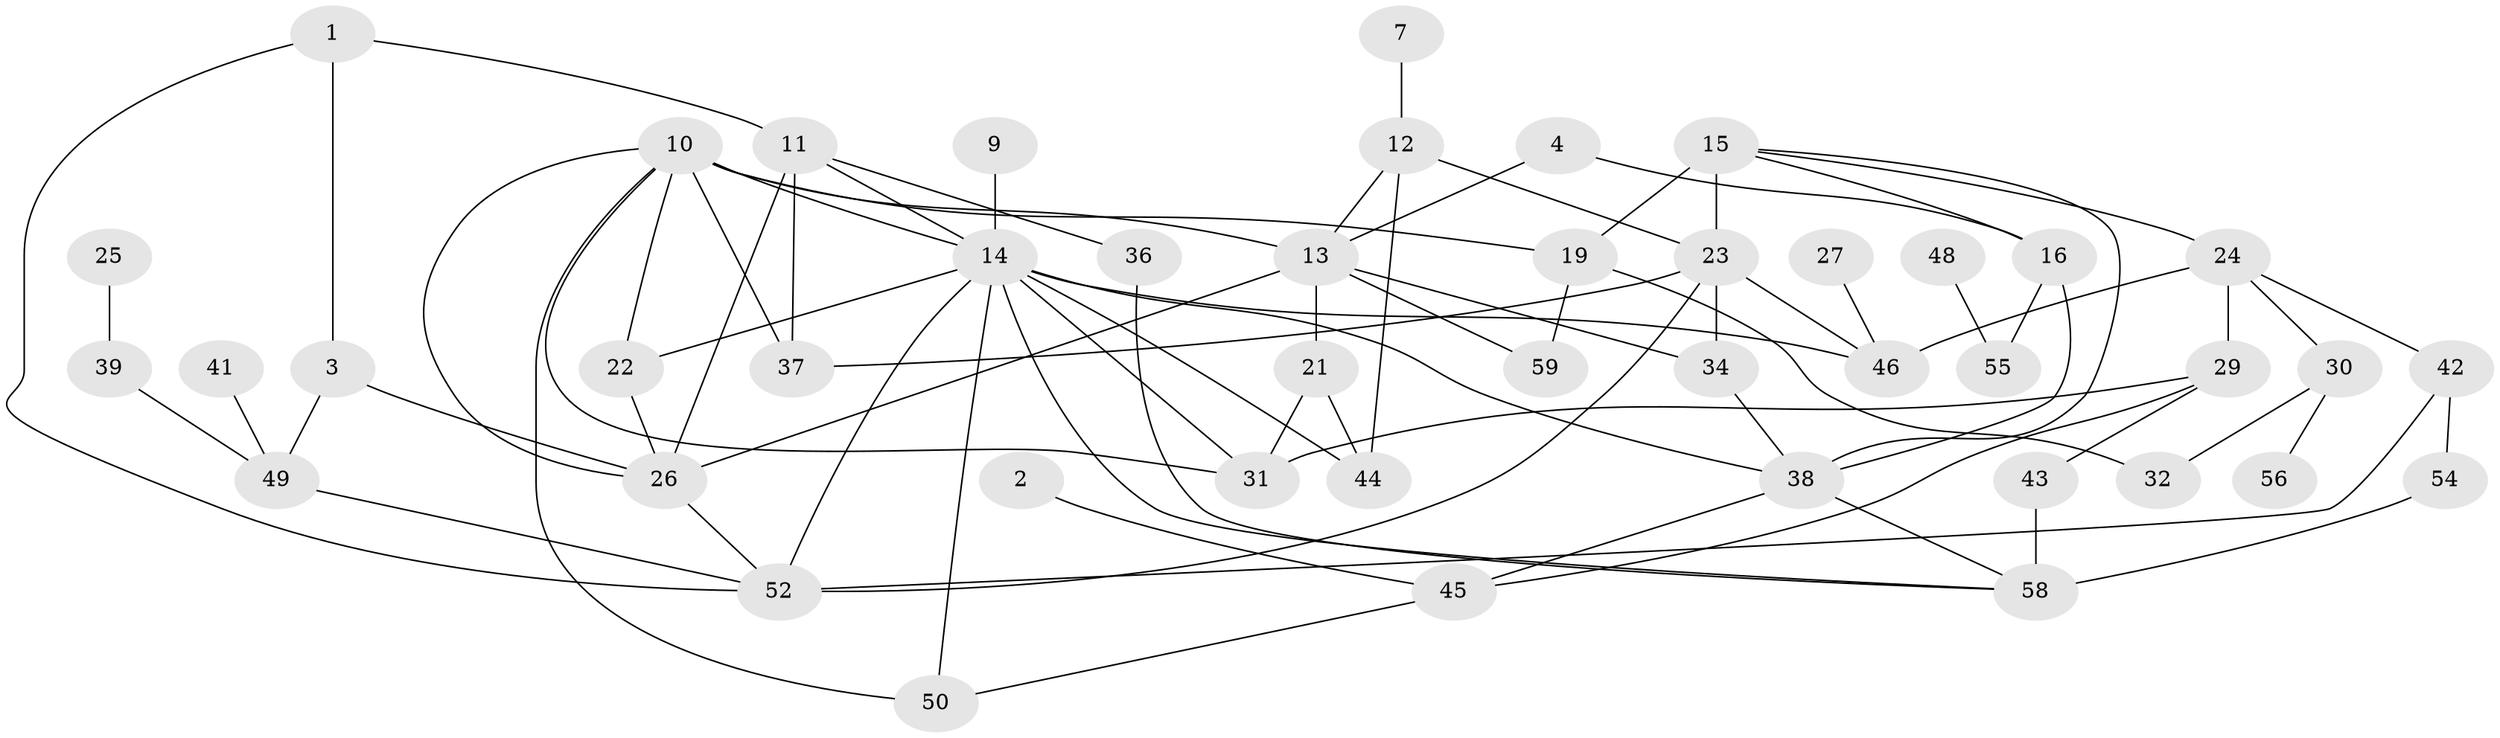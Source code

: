 // original degree distribution, {2: 0.25, 1: 0.24166666666666667, 3: 0.16666666666666666, 0: 0.1, 6: 0.025, 4: 0.15, 5: 0.05, 7: 0.008333333333333333, 8: 0.008333333333333333}
// Generated by graph-tools (version 1.1) at 2025/33/03/09/25 02:33:47]
// undirected, 45 vertices, 78 edges
graph export_dot {
graph [start="1"]
  node [color=gray90,style=filled];
  1;
  2;
  3;
  4;
  7;
  9;
  10;
  11;
  12;
  13;
  14;
  15;
  16;
  19;
  21;
  22;
  23;
  24;
  25;
  26;
  27;
  29;
  30;
  31;
  32;
  34;
  36;
  37;
  38;
  39;
  41;
  42;
  43;
  44;
  45;
  46;
  48;
  49;
  50;
  52;
  54;
  55;
  56;
  58;
  59;
  1 -- 3 [weight=1.0];
  1 -- 11 [weight=1.0];
  1 -- 52 [weight=1.0];
  2 -- 45 [weight=1.0];
  3 -- 26 [weight=1.0];
  3 -- 49 [weight=1.0];
  4 -- 13 [weight=1.0];
  4 -- 16 [weight=1.0];
  7 -- 12 [weight=1.0];
  9 -- 14 [weight=1.0];
  10 -- 13 [weight=3.0];
  10 -- 14 [weight=1.0];
  10 -- 19 [weight=1.0];
  10 -- 22 [weight=1.0];
  10 -- 26 [weight=1.0];
  10 -- 31 [weight=1.0];
  10 -- 37 [weight=1.0];
  10 -- 50 [weight=1.0];
  11 -- 14 [weight=1.0];
  11 -- 26 [weight=1.0];
  11 -- 36 [weight=1.0];
  11 -- 37 [weight=1.0];
  12 -- 13 [weight=1.0];
  12 -- 23 [weight=1.0];
  12 -- 44 [weight=1.0];
  13 -- 21 [weight=1.0];
  13 -- 26 [weight=1.0];
  13 -- 34 [weight=1.0];
  13 -- 59 [weight=1.0];
  14 -- 22 [weight=1.0];
  14 -- 31 [weight=1.0];
  14 -- 38 [weight=1.0];
  14 -- 44 [weight=2.0];
  14 -- 46 [weight=1.0];
  14 -- 50 [weight=1.0];
  14 -- 52 [weight=1.0];
  14 -- 58 [weight=1.0];
  15 -- 16 [weight=1.0];
  15 -- 19 [weight=1.0];
  15 -- 23 [weight=3.0];
  15 -- 24 [weight=1.0];
  15 -- 38 [weight=1.0];
  16 -- 38 [weight=1.0];
  16 -- 55 [weight=1.0];
  19 -- 32 [weight=1.0];
  19 -- 59 [weight=1.0];
  21 -- 31 [weight=1.0];
  21 -- 44 [weight=1.0];
  22 -- 26 [weight=1.0];
  23 -- 34 [weight=1.0];
  23 -- 37 [weight=1.0];
  23 -- 46 [weight=1.0];
  23 -- 52 [weight=1.0];
  24 -- 29 [weight=1.0];
  24 -- 30 [weight=1.0];
  24 -- 42 [weight=1.0];
  24 -- 46 [weight=1.0];
  25 -- 39 [weight=1.0];
  26 -- 52 [weight=1.0];
  27 -- 46 [weight=1.0];
  29 -- 31 [weight=1.0];
  29 -- 43 [weight=1.0];
  29 -- 45 [weight=1.0];
  30 -- 32 [weight=1.0];
  30 -- 56 [weight=1.0];
  34 -- 38 [weight=1.0];
  36 -- 58 [weight=1.0];
  38 -- 45 [weight=1.0];
  38 -- 58 [weight=1.0];
  39 -- 49 [weight=1.0];
  41 -- 49 [weight=1.0];
  42 -- 52 [weight=1.0];
  42 -- 54 [weight=1.0];
  43 -- 58 [weight=2.0];
  45 -- 50 [weight=1.0];
  48 -- 55 [weight=1.0];
  49 -- 52 [weight=1.0];
  54 -- 58 [weight=2.0];
}
